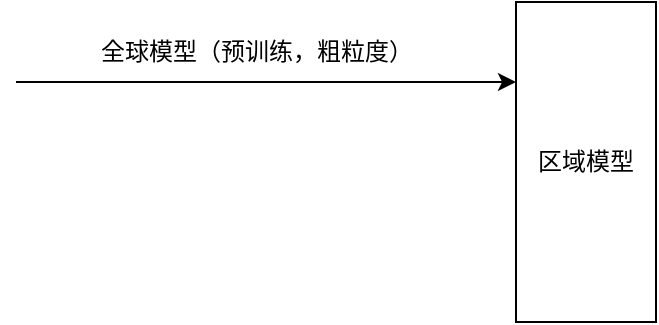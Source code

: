 <mxfile version="24.9.1">
  <diagram name="第 1 页" id="foLWSIHpTmqqNMh0ISx7">
    <mxGraphModel dx="641" dy="380" grid="1" gridSize="10" guides="1" tooltips="1" connect="1" arrows="1" fold="1" page="1" pageScale="1" pageWidth="827" pageHeight="1169" math="0" shadow="0">
      <root>
        <mxCell id="0" />
        <mxCell id="1" parent="0" />
        <mxCell id="TyPNuILmBBEq8IkLMZBc-1" value="区域模型" style="rounded=0;whiteSpace=wrap;html=1;" vertex="1" parent="1">
          <mxGeometry x="440" y="140" width="70" height="160" as="geometry" />
        </mxCell>
        <mxCell id="TyPNuILmBBEq8IkLMZBc-2" value="" style="endArrow=classic;html=1;rounded=0;entryX=0;entryY=0.25;entryDx=0;entryDy=0;" edge="1" parent="1" target="TyPNuILmBBEq8IkLMZBc-1">
          <mxGeometry width="50" height="50" relative="1" as="geometry">
            <mxPoint x="190" y="180" as="sourcePoint" />
            <mxPoint x="460" y="260" as="targetPoint" />
          </mxGeometry>
        </mxCell>
        <mxCell id="TyPNuILmBBEq8IkLMZBc-3" value="全球模型（预训练，粗粒度）" style="text;html=1;align=center;verticalAlign=middle;resizable=0;points=[];autosize=1;strokeColor=none;fillColor=none;" vertex="1" parent="1">
          <mxGeometry x="220" y="150" width="180" height="30" as="geometry" />
        </mxCell>
      </root>
    </mxGraphModel>
  </diagram>
</mxfile>

